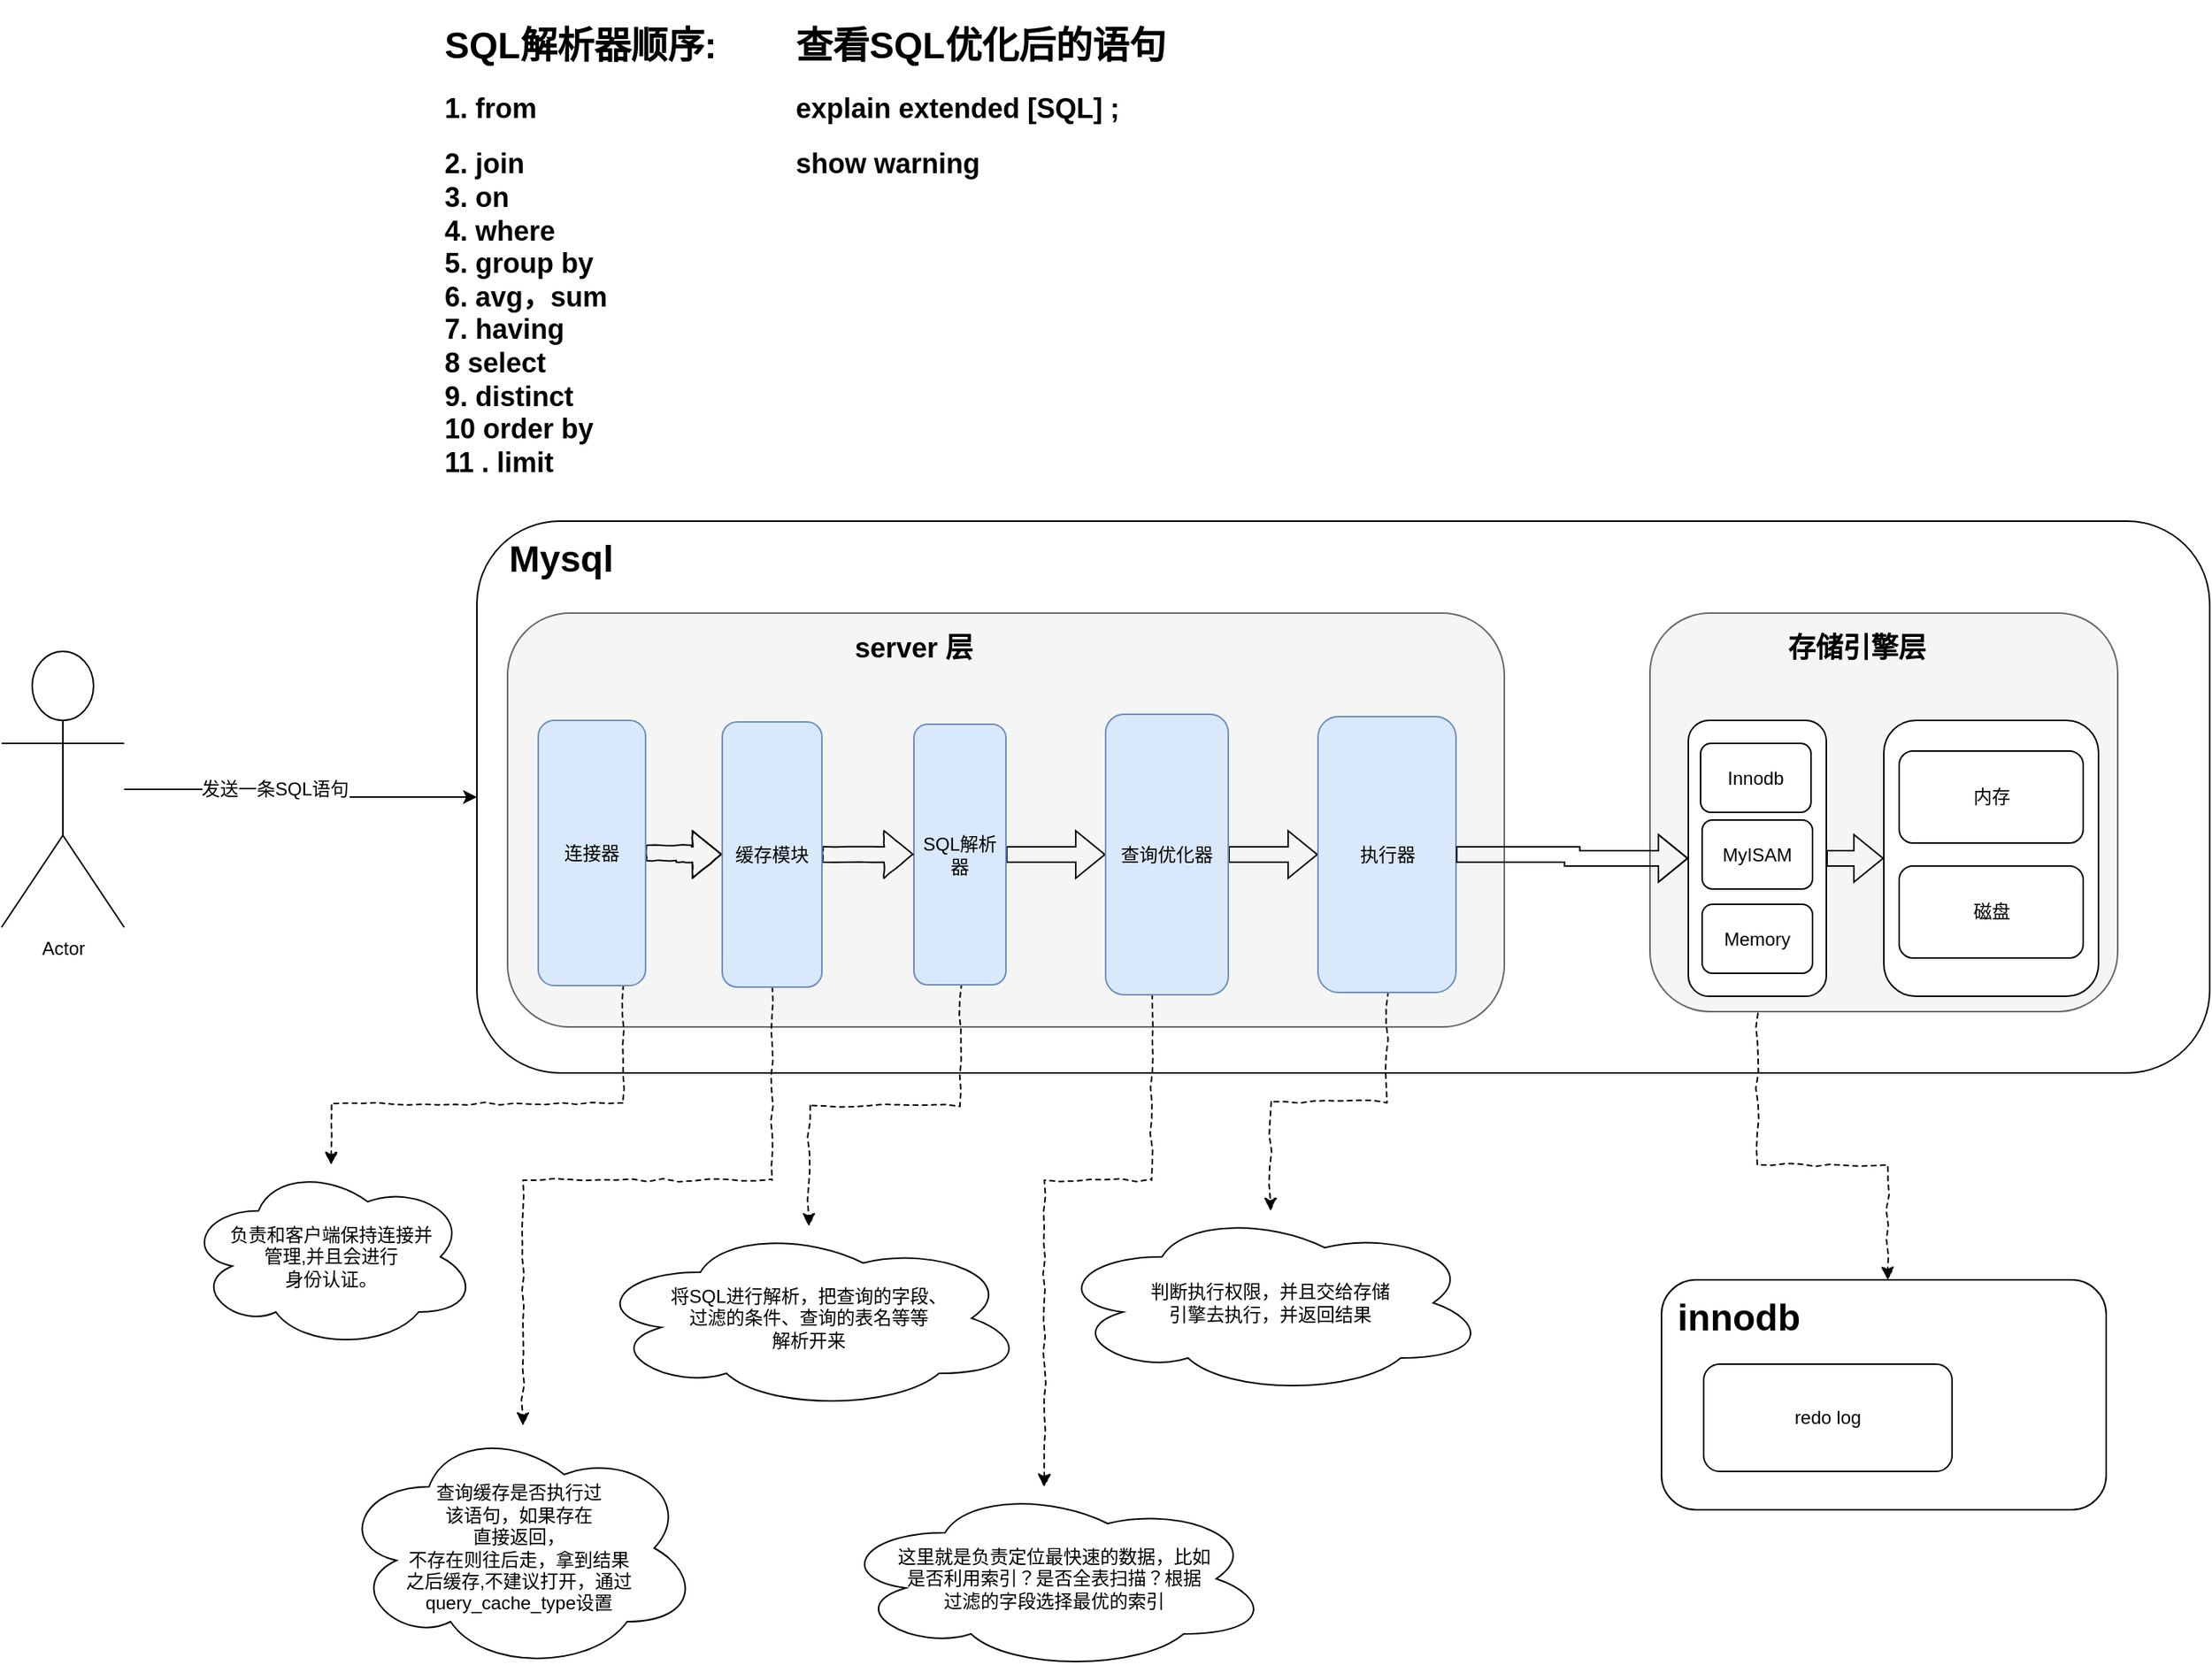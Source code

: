 <mxfile version="12.3.2" type="device" pages="2"><diagram id="VBVn3V6-bvBXkkb7kKp1" name="SQL执行流程"><mxGraphModel dx="4708" dy="5489" grid="1" gridSize="10" guides="1" tooltips="1" connect="1" arrows="1" fold="1" page="1" pageScale="1" pageWidth="3300" pageHeight="4681" math="0" shadow="0"><root><mxCell id="0"/><mxCell id="1" parent="0"/><mxCell id="IjELClFkMA3OW5OQLqNq-2" value="" style="rounded=1;whiteSpace=wrap;html=1;" vertex="1" parent="1"><mxGeometry x="270" y="260" width="1130" height="360" as="geometry"/></mxCell><mxCell id="IjELClFkMA3OW5OQLqNq-41" value="" style="rounded=1;whiteSpace=wrap;html=1;fillColor=#f5f5f5;strokeColor=#666666;fontColor=#333333;" vertex="1" parent="1"><mxGeometry x="290" y="320" width="650" height="270" as="geometry"/></mxCell><mxCell id="IjELClFkMA3OW5OQLqNq-4" style="edgeStyle=orthogonalEdgeStyle;rounded=0;orthogonalLoop=1;jettySize=auto;html=1;entryX=0;entryY=0.5;entryDx=0;entryDy=0;" edge="1" parent="1" source="IjELClFkMA3OW5OQLqNq-1" target="IjELClFkMA3OW5OQLqNq-2"><mxGeometry relative="1" as="geometry"/></mxCell><mxCell id="IjELClFkMA3OW5OQLqNq-5" value="发送一条SQL语句" style="text;html=1;align=center;verticalAlign=middle;resizable=0;points=[];;labelBackgroundColor=#ffffff;" vertex="1" connectable="0" parent="IjELClFkMA3OW5OQLqNq-4"><mxGeometry x="-0.175" y="-5" relative="1" as="geometry"><mxPoint x="1" y="-5" as="offset"/></mxGeometry></mxCell><mxCell id="IjELClFkMA3OW5OQLqNq-1" value="Actor" style="shape=umlActor;verticalLabelPosition=bottom;labelBackgroundColor=#ffffff;verticalAlign=top;html=1;outlineConnect=0;" vertex="1" parent="1"><mxGeometry x="-40" y="345" width="80" height="180" as="geometry"/></mxCell><mxCell id="IjELClFkMA3OW5OQLqNq-3" value="&lt;h1&gt;Mysql&lt;/h1&gt;" style="text;html=1;strokeColor=none;fillColor=none;align=center;verticalAlign=middle;whiteSpace=wrap;rounded=0;" vertex="1" parent="1"><mxGeometry x="285" y="270" width="80" height="30" as="geometry"/></mxCell><mxCell id="IjELClFkMA3OW5OQLqNq-39" style="edgeStyle=orthogonalEdgeStyle;rounded=0;comic=1;orthogonalLoop=1;jettySize=auto;html=1;shadow=0;dashed=1;" edge="1" parent="1" source="IjELClFkMA3OW5OQLqNq-6" target="IjELClFkMA3OW5OQLqNq-40"><mxGeometry relative="1" as="geometry"><mxPoint x="320" y="660" as="targetPoint"/><Array as="points"><mxPoint x="365" y="640"/><mxPoint x="175" y="640"/></Array></mxGeometry></mxCell><mxCell id="IjELClFkMA3OW5OQLqNq-51" value="" style="edgeStyle=orthogonalEdgeStyle;shape=flexArrow;rounded=0;comic=1;orthogonalLoop=1;jettySize=auto;html=1;shadow=0;" edge="1" parent="1" source="IjELClFkMA3OW5OQLqNq-6" target="IjELClFkMA3OW5OQLqNq-49"><mxGeometry relative="1" as="geometry"/></mxCell><mxCell id="IjELClFkMA3OW5OQLqNq-6" value="连接器" style="rounded=1;whiteSpace=wrap;html=1;fillColor=#dae8fc;strokeColor=#6c8ebf;" vertex="1" parent="1"><mxGeometry x="310" y="390" width="70" height="173" as="geometry"/></mxCell><mxCell id="IjELClFkMA3OW5OQLqNq-10" value="" style="edgeStyle=orthogonalEdgeStyle;shape=flexArrow;rounded=0;orthogonalLoop=1;jettySize=auto;html=1;" edge="1" parent="1" source="IjELClFkMA3OW5OQLqNq-7" target="IjELClFkMA3OW5OQLqNq-9"><mxGeometry relative="1" as="geometry"/></mxCell><mxCell id="IjELClFkMA3OW5OQLqNq-25" value="" style="edgeStyle=orthogonalEdgeStyle;rounded=0;orthogonalLoop=1;jettySize=auto;html=1;dashed=1;shadow=0;comic=1;" edge="1" parent="1" source="IjELClFkMA3OW5OQLqNq-7" target="IjELClFkMA3OW5OQLqNq-24"><mxGeometry relative="1" as="geometry"/></mxCell><mxCell id="IjELClFkMA3OW5OQLqNq-7" value="SQL解析器" style="rounded=1;whiteSpace=wrap;html=1;fillColor=#dae8fc;strokeColor=#6c8ebf;" vertex="1" parent="1"><mxGeometry x="555" y="392.5" width="60" height="170" as="geometry"/></mxCell><mxCell id="IjELClFkMA3OW5OQLqNq-12" value="" style="edgeStyle=orthogonalEdgeStyle;shape=flexArrow;rounded=0;orthogonalLoop=1;jettySize=auto;html=1;" edge="1" parent="1" source="IjELClFkMA3OW5OQLqNq-9" target="IjELClFkMA3OW5OQLqNq-11"><mxGeometry relative="1" as="geometry"/></mxCell><mxCell id="IjELClFkMA3OW5OQLqNq-29" style="edgeStyle=orthogonalEdgeStyle;rounded=0;comic=1;orthogonalLoop=1;jettySize=auto;html=1;shadow=0;dashed=1;" edge="1" parent="1" source="IjELClFkMA3OW5OQLqNq-9" target="IjELClFkMA3OW5OQLqNq-26"><mxGeometry relative="1" as="geometry"><Array as="points"><mxPoint x="710" y="690"/><mxPoint x="640" y="690"/></Array></mxGeometry></mxCell><mxCell id="IjELClFkMA3OW5OQLqNq-9" value="查询优化器" style="rounded=1;whiteSpace=wrap;html=1;fillColor=#dae8fc;strokeColor=#6c8ebf;" vertex="1" parent="1"><mxGeometry x="680" y="386" width="80" height="183" as="geometry"/></mxCell><mxCell id="IjELClFkMA3OW5OQLqNq-31" style="edgeStyle=orthogonalEdgeStyle;rounded=0;comic=1;orthogonalLoop=1;jettySize=auto;html=1;shadow=0;dashed=1;" edge="1" parent="1" source="IjELClFkMA3OW5OQLqNq-11" target="IjELClFkMA3OW5OQLqNq-30"><mxGeometry relative="1" as="geometry"/></mxCell><mxCell id="IjELClFkMA3OW5OQLqNq-11" value="执行器" style="rounded=1;whiteSpace=wrap;html=1;fillColor=#dae8fc;strokeColor=#6c8ebf;" vertex="1" parent="1"><mxGeometry x="818.5" y="387.5" width="90" height="180" as="geometry"/></mxCell><mxCell id="IjELClFkMA3OW5OQLqNq-37" style="edgeStyle=orthogonalEdgeStyle;rounded=0;comic=1;orthogonalLoop=1;jettySize=auto;html=1;shadow=0;dashed=1;" edge="1" parent="1" source="IjELClFkMA3OW5OQLqNq-13" target="IjELClFkMA3OW5OQLqNq-32"><mxGeometry relative="1" as="geometry"><Array as="points"><mxPoint x="1105" y="680"/><mxPoint x="1190" y="680"/></Array></mxGeometry></mxCell><mxCell id="IjELClFkMA3OW5OQLqNq-24" value="将SQL进行解析，把查询的字段、&lt;br&gt;过滤的条件、查询的表名等等&lt;br&gt;解析开来" style="ellipse;shape=cloud;whiteSpace=wrap;html=1;" vertex="1" parent="1"><mxGeometry x="345" y="720" width="283" height="120" as="geometry"/></mxCell><mxCell id="IjELClFkMA3OW5OQLqNq-26" value="这里就是负责定位最快速的数据，比如&lt;br&gt;是否利用索引？是否全表扫描？根据&lt;br&gt;过滤的字段选择最优的索引" style="ellipse;shape=cloud;whiteSpace=wrap;html=1;" vertex="1" parent="1"><mxGeometry x="504.5" y="890" width="283" height="120" as="geometry"/></mxCell><mxCell id="IjELClFkMA3OW5OQLqNq-30" value="判断执行权限，并且交给存储&lt;br&gt;引擎去执行，并返回结果" style="ellipse;shape=cloud;whiteSpace=wrap;html=1;" vertex="1" parent="1"><mxGeometry x="646" y="710" width="283" height="120" as="geometry"/></mxCell><mxCell id="IjELClFkMA3OW5OQLqNq-38" value="" style="group" vertex="1" connectable="0" parent="1"><mxGeometry x="1042.5" y="755" width="290" height="150" as="geometry"/></mxCell><mxCell id="IjELClFkMA3OW5OQLqNq-32" value="" style="rounded=1;whiteSpace=wrap;html=1;" vertex="1" parent="IjELClFkMA3OW5OQLqNq-38"><mxGeometry width="290" height="150" as="geometry"/></mxCell><mxCell id="IjELClFkMA3OW5OQLqNq-33" value="&lt;h1&gt;innodb&lt;/h1&gt;" style="text;html=1;strokeColor=none;fillColor=none;align=center;verticalAlign=middle;whiteSpace=wrap;rounded=0;" vertex="1" parent="IjELClFkMA3OW5OQLqNq-38"><mxGeometry y="5" width="100" height="40" as="geometry"/></mxCell><mxCell id="IjELClFkMA3OW5OQLqNq-35" value="redo&amp;nbsp;log" style="rounded=1;whiteSpace=wrap;html=1;" vertex="1" parent="IjELClFkMA3OW5OQLqNq-38"><mxGeometry x="27.5" y="55" width="162" height="70" as="geometry"/></mxCell><mxCell id="IjELClFkMA3OW5OQLqNq-40" value="负责和客户端保持连接并&lt;br&gt;管理,并且会进行&lt;br&gt;身份认证。" style="ellipse;shape=cloud;whiteSpace=wrap;html=1;" vertex="1" parent="1"><mxGeometry x="80" y="680" width="190" height="120" as="geometry"/></mxCell><mxCell id="IjELClFkMA3OW5OQLqNq-42" value="&lt;h2&gt;server&amp;nbsp;层&lt;/h2&gt;" style="text;html=1;strokeColor=none;fillColor=none;align=center;verticalAlign=middle;whiteSpace=wrap;rounded=0;" vertex="1" parent="1"><mxGeometry x="480" y="320" width="150" height="45" as="geometry"/></mxCell><mxCell id="IjELClFkMA3OW5OQLqNq-43" value="" style="rounded=1;whiteSpace=wrap;html=1;fillColor=#f5f5f5;strokeColor=#666666;fontColor=#333333;" vertex="1" parent="1"><mxGeometry x="1035" y="320" width="305" height="260" as="geometry"/></mxCell><mxCell id="IjELClFkMA3OW5OQLqNq-23" value="" style="edgeStyle=none;shape=flexArrow;rounded=0;orthogonalLoop=1;jettySize=auto;html=1;" edge="1" parent="1" source="IjELClFkMA3OW5OQLqNq-13" target="IjELClFkMA3OW5OQLqNq-17"><mxGeometry relative="1" as="geometry"/></mxCell><mxCell id="IjELClFkMA3OW5OQLqNq-13" value="" style="rounded=1;whiteSpace=wrap;html=1;" vertex="1" parent="1"><mxGeometry x="1060" y="390" width="90" height="180" as="geometry"/></mxCell><mxCell id="IjELClFkMA3OW5OQLqNq-18" value="" style="group" vertex="1" connectable="0" parent="1"><mxGeometry x="1197.5" y="400" width="130" height="170" as="geometry"/></mxCell><mxCell id="IjELClFkMA3OW5OQLqNq-17" value="" style="rounded=1;whiteSpace=wrap;html=1;" vertex="1" parent="IjELClFkMA3OW5OQLqNq-18"><mxGeometry x="-10" y="-10" width="140" height="180" as="geometry"/></mxCell><mxCell id="IjELClFkMA3OW5OQLqNq-15" value="内存" style="rounded=1;whiteSpace=wrap;html=1;" vertex="1" parent="IjELClFkMA3OW5OQLqNq-18"><mxGeometry y="10" width="120" height="60" as="geometry"/></mxCell><mxCell id="IjELClFkMA3OW5OQLqNq-16" value="磁盘" style="rounded=1;whiteSpace=wrap;html=1;" vertex="1" parent="IjELClFkMA3OW5OQLqNq-18"><mxGeometry y="85" width="120" height="60" as="geometry"/></mxCell><mxCell id="IjELClFkMA3OW5OQLqNq-44" value="&lt;h2&gt;存储引擎层&lt;/h2&gt;" style="text;html=1;strokeColor=none;fillColor=none;align=center;verticalAlign=middle;whiteSpace=wrap;rounded=0;" vertex="1" parent="1"><mxGeometry x="1095" y="320" width="150" height="45" as="geometry"/></mxCell><mxCell id="IjELClFkMA3OW5OQLqNq-14" value="" style="edgeStyle=orthogonalEdgeStyle;shape=flexArrow;rounded=0;orthogonalLoop=1;jettySize=auto;html=1;" edge="1" parent="1" source="IjELClFkMA3OW5OQLqNq-11" target="IjELClFkMA3OW5OQLqNq-13"><mxGeometry relative="1" as="geometry"/></mxCell><mxCell id="IjELClFkMA3OW5OQLqNq-45" value="Innodb" style="rounded=1;whiteSpace=wrap;html=1;" vertex="1" parent="1"><mxGeometry x="1068" y="405" width="72" height="45" as="geometry"/></mxCell><mxCell id="IjELClFkMA3OW5OQLqNq-47" value="MyISAM" style="rounded=1;whiteSpace=wrap;html=1;" vertex="1" parent="1"><mxGeometry x="1069" y="455" width="72" height="45" as="geometry"/></mxCell><mxCell id="IjELClFkMA3OW5OQLqNq-48" value="Memory" style="rounded=1;whiteSpace=wrap;html=1;" vertex="1" parent="1"><mxGeometry x="1069" y="510" width="72" height="45" as="geometry"/></mxCell><mxCell id="IjELClFkMA3OW5OQLqNq-50" value="" style="edgeStyle=orthogonalEdgeStyle;rounded=0;comic=1;orthogonalLoop=1;jettySize=auto;html=1;shadow=0;shape=flexArrow;" edge="1" parent="1" source="IjELClFkMA3OW5OQLqNq-49" target="IjELClFkMA3OW5OQLqNq-7"><mxGeometry relative="1" as="geometry"/></mxCell><mxCell id="IjELClFkMA3OW5OQLqNq-55" style="edgeStyle=orthogonalEdgeStyle;rounded=0;comic=1;orthogonalLoop=1;jettySize=auto;html=1;shadow=0;dashed=1;" edge="1" parent="1" source="IjELClFkMA3OW5OQLqNq-49" target="IjELClFkMA3OW5OQLqNq-54"><mxGeometry relative="1" as="geometry"><Array as="points"><mxPoint x="463" y="690"/><mxPoint x="300" y="690"/></Array></mxGeometry></mxCell><mxCell id="IjELClFkMA3OW5OQLqNq-49" value="缓存模块" style="rounded=1;whiteSpace=wrap;html=1;fillColor=#dae8fc;strokeColor=#6c8ebf;" vertex="1" parent="1"><mxGeometry x="430" y="391" width="65" height="173" as="geometry"/></mxCell><mxCell id="IjELClFkMA3OW5OQLqNq-54" value="查询缓存是否执行过&lt;br&gt;该语句，如果存在&lt;br&gt;直接返回，&lt;br&gt;不存在则往后走，拿到结果&lt;br&gt;之后缓存,不建议打开，通过query_cache_type设置" style="ellipse;shape=cloud;whiteSpace=wrap;html=1;rounded=1;" vertex="1" parent="1"><mxGeometry x="180" y="850" width="235" height="160" as="geometry"/></mxCell><mxCell id="IjELClFkMA3OW5OQLqNq-56" value="&lt;h1&gt;SQL解析器顺序:&lt;/h1&gt;&lt;h2&gt;&lt;font style=&quot;font-size: 18px&quot;&gt;1.&amp;nbsp;from&lt;br&gt;&lt;/font&gt;&lt;/h2&gt;&lt;h2&gt;&lt;font style=&quot;font-size: 18px&quot;&gt;2.&amp;nbsp;join&lt;br&gt;3.&amp;nbsp;on&lt;br&gt;4.&amp;nbsp;where&lt;br&gt;5.&amp;nbsp;group&amp;nbsp;by&lt;br&gt;6.&amp;nbsp;avg，sum&lt;br&gt;7.&amp;nbsp;having&lt;br&gt;8&amp;nbsp;select&amp;nbsp;&lt;br&gt;9.&amp;nbsp;distinct&lt;br&gt;10&amp;nbsp;order&amp;nbsp;by&lt;br&gt;11 .&amp;nbsp;limit&lt;/font&gt;&lt;/h2&gt;" style="text;html=1;strokeColor=none;fillColor=none;spacing=5;spacingTop=-20;whiteSpace=wrap;overflow=hidden;rounded=0;" vertex="1" parent="1"><mxGeometry x="244" y="-70" width="207" height="360" as="geometry"/></mxCell><mxCell id="IjELClFkMA3OW5OQLqNq-57" value="&lt;h1&gt;查看SQL优化后的语句&lt;/h1&gt;&lt;h2&gt;explain&amp;nbsp;extended [SQL] ;&lt;/h2&gt;&lt;div&gt;&lt;b&gt;&lt;font style=&quot;font-size: 18px&quot;&gt;show&amp;nbsp;warning&lt;/font&gt;&lt;/b&gt;&lt;/div&gt;" style="text;html=1;strokeColor=none;fillColor=none;spacing=5;spacingTop=-20;whiteSpace=wrap;overflow=hidden;rounded=0;" vertex="1" parent="1"><mxGeometry x="473" y="-70" width="287" height="350" as="geometry"/></mxCell></root></mxGraphModel></diagram><diagram id="aGEWVSBYHs8DpMJ7NtYj" name="事务执行流程"><mxGraphModel dx="4708" dy="808" grid="1" gridSize="10" guides="1" tooltips="1" connect="1" arrows="1" fold="1" page="1" pageScale="1" pageWidth="3300" pageHeight="4681" math="0" shadow="0"><root><mxCell id="epm-eUYNd9Xdc6LnHkF6-0"/><mxCell id="epm-eUYNd9Xdc6LnHkF6-1" parent="epm-eUYNd9Xdc6LnHkF6-0"/><mxCell id="epm-eUYNd9Xdc6LnHkF6-54" value="" style="rounded=1;whiteSpace=wrap;html=1;fillColor=#dae8fc;strokeColor=#6c8ebf;" vertex="1" parent="epm-eUYNd9Xdc6LnHkF6-1"><mxGeometry x="350" y="410" width="360" height="730" as="geometry"/></mxCell><mxCell id="epm-eUYNd9Xdc6LnHkF6-2" value="Actor" style="shape=umlActor;verticalLabelPosition=bottom;labelBackgroundColor=#ffffff;verticalAlign=top;html=1;outlineConnect=0;rounded=1;" vertex="1" parent="epm-eUYNd9Xdc6LnHkF6-1"><mxGeometry x="60" y="270" width="80" height="100" as="geometry"/></mxCell><mxCell id="Rtc_treFVapKs2mAyu2B-0" value="" style="edgeStyle=orthogonalEdgeStyle;rounded=0;comic=0;orthogonalLoop=1;jettySize=auto;html=1;shadow=0;" edge="1" parent="epm-eUYNd9Xdc6LnHkF6-1" source="epm-eUYNd9Xdc6LnHkF6-3" target="epm-eUYNd9Xdc6LnHkF6-4"><mxGeometry relative="1" as="geometry"/></mxCell><mxCell id="epm-eUYNd9Xdc6LnHkF6-3" value="开启事务" style="rounded=1;whiteSpace=wrap;html=1;" vertex="1" parent="epm-eUYNd9Xdc6LnHkF6-1"><mxGeometry x="385" y="500" width="250" height="60" as="geometry"/></mxCell><mxCell id="epm-eUYNd9Xdc6LnHkF6-18" value="" style="edgeStyle=orthogonalEdgeStyle;rounded=0;comic=0;orthogonalLoop=1;jettySize=auto;html=1;shadow=0;" edge="1" parent="epm-eUYNd9Xdc6LnHkF6-1" source="epm-eUYNd9Xdc6LnHkF6-4" target="epm-eUYNd9Xdc6LnHkF6-17"><mxGeometry relative="1" as="geometry"><Array as="points"><mxPoint x="510" y="680"/><mxPoint x="510" y="680"/></Array></mxGeometry></mxCell><mxCell id="epm-eUYNd9Xdc6LnHkF6-4" value="&amp;nbsp;定位数据" style="rounded=1;whiteSpace=wrap;html=1;" vertex="1" parent="epm-eUYNd9Xdc6LnHkF6-1"><mxGeometry x="385" y="590" width="250" height="60" as="geometry"/></mxCell><mxCell id="epm-eUYNd9Xdc6LnHkF6-20" value="" style="edgeStyle=orthogonalEdgeStyle;rounded=0;comic=0;orthogonalLoop=1;jettySize=auto;html=1;shadow=0;" edge="1" parent="epm-eUYNd9Xdc6LnHkF6-1" source="epm-eUYNd9Xdc6LnHkF6-17" target="epm-eUYNd9Xdc6LnHkF6-19"><mxGeometry relative="1" as="geometry"><Array as="points"><mxPoint x="510" y="750"/><mxPoint x="510" y="750"/></Array></mxGeometry></mxCell><mxCell id="epm-eUYNd9Xdc6LnHkF6-17" value="加载到内存中" style="rounded=1;whiteSpace=wrap;html=1;" vertex="1" parent="epm-eUYNd9Xdc6LnHkF6-1"><mxGeometry x="380" y="680" width="250" height="60" as="geometry"/></mxCell><mxCell id="epm-eUYNd9Xdc6LnHkF6-19" value="修改内存中的数据" style="rounded=1;whiteSpace=wrap;html=1;" vertex="1" parent="epm-eUYNd9Xdc6LnHkF6-1"><mxGeometry x="385" y="770" width="250" height="60" as="geometry"/></mxCell><mxCell id="Rtc_treFVapKs2mAyu2B-14" style="edgeStyle=orthogonalEdgeStyle;rounded=0;comic=0;orthogonalLoop=1;jettySize=auto;html=1;entryX=0.875;entryY=0.5;entryDx=0;entryDy=0;entryPerimeter=0;shadow=0;dashed=1;dashPattern=1 4;" edge="1" parent="epm-eUYNd9Xdc6LnHkF6-1" source="epm-eUYNd9Xdc6LnHkF6-25" target="Rtc_treFVapKs2mAyu2B-9"><mxGeometry relative="1" as="geometry"/></mxCell><mxCell id="epm-eUYNd9Xdc6LnHkF6-25" value="更新&lt;b&gt;binlog并写入xid,&lt;/b&gt;写入磁盘" style="rhombus;whiteSpace=wrap;html=1;fontFamily=Helvetica;fontSize=12;fontColor=#000000;align=center;strokeColor=#0e8088;fillColor=#b0e3e6;" vertex="1" parent="epm-eUYNd9Xdc6LnHkF6-1"><mxGeometry x="380" y="910" width="250" height="60" as="geometry"/></mxCell><mxCell id="epm-eUYNd9Xdc6LnHkF6-39" value="commit阶段" style="swimlane;fontFamily=Helvetica;fontSize=12;fontColor=#333333;align=center;strokeColor=#666666;fillColor=#f5f5f5;html=1;" vertex="1" parent="epm-eUYNd9Xdc6LnHkF6-1"><mxGeometry x="1240" y="1020" width="240" height="70" as="geometry"/></mxCell><mxCell id="epm-eUYNd9Xdc6LnHkF6-46" value="&lt;b&gt;将事务设置成TRX_NOT_STARTED状态&lt;/b&gt;" style="text;html=1;align=center;verticalAlign=middle;resizable=0;points=[];;autosize=1;" vertex="1" parent="epm-eUYNd9Xdc6LnHkF6-39"><mxGeometry y="30" width="230" height="20" as="geometry"/></mxCell><mxCell id="epm-eUYNd9Xdc6LnHkF6-6" value="&lt;h1&gt;UPDATE `user_info` SET name = 'zhangsan' WHERE id = 1;&lt;br&gt;&lt;/h1&gt;" style="text;html=1;strokeColor=none;fillColor=none;spacing=5;spacingTop=-20;whiteSpace=wrap;overflow=hidden;rounded=0;" vertex="1" parent="epm-eUYNd9Xdc6LnHkF6-1"><mxGeometry x="380" y="100" width="730" height="40" as="geometry"/></mxCell><mxCell id="epm-eUYNd9Xdc6LnHkF6-30" value="&lt;h1&gt;两阶段提交&lt;/h1&gt;&lt;div&gt;&lt;b&gt;Prepare &lt;/b&gt;:&amp;nbsp; 这个阶段表示已经将事务写入redo&amp;nbsp;log&amp;nbsp;中。&lt;/div&gt;&lt;div&gt;&lt;b&gt;commit&lt;/b&gt;:&amp;nbsp;这个阶段表示已经将事务写入binlog中。&lt;/div&gt;" style="text;html=1;strokeColor=none;fillColor=none;spacing=5;spacingTop=-20;whiteSpace=wrap;overflow=hidden;rounded=0;dashed=1;dashPattern=1 2;" vertex="1" parent="epm-eUYNd9Xdc6LnHkF6-1"><mxGeometry x="1265" y="715" width="190" height="120" as="geometry"/></mxCell><mxCell id="epm-eUYNd9Xdc6LnHkF6-41" value="prepare阶段" style="swimlane;fontStyle=0;childLayout=stackLayout;horizontal=1;startSize=26;fillColor=none;horizontalStack=0;resizeParent=1;resizeParentMax=0;resizeLast=0;collapsible=1;marginBottom=0;rounded=1;" vertex="1" parent="epm-eUYNd9Xdc6LnHkF6-1"><mxGeometry x="1290" y="845" width="140" height="70" as="geometry"/></mxCell><mxCell id="epm-eUYNd9Xdc6LnHkF6-42" value="将事务的状态设置成&#10;TRX_PREPARED" style="text;strokeColor=none;fillColor=none;align=left;verticalAlign=top;spacingLeft=4;spacingRight=4;overflow=hidden;rotatable=0;points=[[0,0.5],[1,0.5]];portConstraint=eastwest;fontStyle=1" vertex="1" parent="epm-eUYNd9Xdc6LnHkF6-41"><mxGeometry y="26" width="140" height="44" as="geometry"/></mxCell><mxCell id="epm-eUYNd9Xdc6LnHkF6-55" value="&lt;h2&gt;server层&lt;/h2&gt;" style="text;html=1;strokeColor=none;fillColor=none;align=center;verticalAlign=middle;whiteSpace=wrap;rounded=0;" vertex="1" parent="epm-eUYNd9Xdc6LnHkF6-1"><mxGeometry x="440" y="430" width="120" height="40" as="geometry"/></mxCell><mxCell id="Rtc_treFVapKs2mAyu2B-4" value="" style="group" vertex="1" connectable="0" parent="epm-eUYNd9Xdc6LnHkF6-1"><mxGeometry x="810" y="605" width="330" height="540" as="geometry"/></mxCell><mxCell id="Rtc_treFVapKs2mAyu2B-1" value="" style="group" vertex="1" connectable="0" parent="Rtc_treFVapKs2mAyu2B-4"><mxGeometry width="330" height="540" as="geometry"/></mxCell><mxCell id="epm-eUYNd9Xdc6LnHkF6-52" value="" style="rounded=1;whiteSpace=wrap;html=1;fillColor=#d5e8d4;strokeColor=#82b366;" vertex="1" parent="Rtc_treFVapKs2mAyu2B-1"><mxGeometry width="330" height="540" as="geometry"/></mxCell><mxCell id="epm-eUYNd9Xdc6LnHkF6-21" value="同步到存储引擎" style="rounded=1;whiteSpace=wrap;html=1;" vertex="1" parent="Rtc_treFVapKs2mAyu2B-1"><mxGeometry x="40" y="135" width="250" height="60" as="geometry"/></mxCell><mxCell id="epm-eUYNd9Xdc6LnHkF6-23" value="执行SQL，生成xid信息，并且写入redo和unredo日志。" style="rounded=1;whiteSpace=wrap;html=1;" vertex="1" parent="Rtc_treFVapKs2mAyu2B-1"><mxGeometry x="40" y="240" width="250" height="60" as="geometry"/></mxCell><mxCell id="epm-eUYNd9Xdc6LnHkF6-24" value="" style="edgeStyle=orthogonalEdgeStyle;rounded=0;comic=1;orthogonalLoop=1;jettySize=auto;html=1;shadow=0;" edge="1" parent="Rtc_treFVapKs2mAyu2B-1" source="epm-eUYNd9Xdc6LnHkF6-21" target="epm-eUYNd9Xdc6LnHkF6-23"><mxGeometry relative="1" as="geometry"/></mxCell><mxCell id="epm-eUYNd9Xdc6LnHkF6-27" value="将事务状态设置成TRX_NOT_STARTED状态" style="rounded=1;whiteSpace=wrap;html=1;" vertex="1" parent="Rtc_treFVapKs2mAyu2B-1"><mxGeometry x="30" y="445" width="140" height="60" as="geometry"/></mxCell><mxCell id="epm-eUYNd9Xdc6LnHkF6-53" value="&lt;h2&gt;&lt;b&gt;innodb&amp;nbsp;存储引擎层&lt;/b&gt;&lt;/h2&gt;" style="text;html=1;strokeColor=none;fillColor=none;align=center;verticalAlign=middle;whiteSpace=wrap;rounded=0;" vertex="1" parent="Rtc_treFVapKs2mAyu2B-1"><mxGeometry x="55" y="20" width="220" height="30" as="geometry"/></mxCell><mxCell id="Rtc_treFVapKs2mAyu2B-18" value="" style="edgeStyle=orthogonalEdgeStyle;rounded=0;comic=0;orthogonalLoop=1;jettySize=auto;html=1;shadow=0;dashed=1;dashPattern=1 4;" edge="1" parent="Rtc_treFVapKs2mAyu2B-1" source="Rtc_treFVapKs2mAyu2B-16" target="epm-eUYNd9Xdc6LnHkF6-27"><mxGeometry relative="1" as="geometry"/></mxCell><mxCell id="Rtc_treFVapKs2mAyu2B-16" value="redo&amp;nbsp;日志" style="rounded=1;whiteSpace=wrap;html=1;" vertex="1" parent="Rtc_treFVapKs2mAyu2B-1"><mxGeometry x="40" y="340" width="120" height="60" as="geometry"/></mxCell><mxCell id="Rtc_treFVapKs2mAyu2B-17" value="unredo&amp;nbsp;日志" style="rounded=1;whiteSpace=wrap;html=1;" vertex="1" parent="Rtc_treFVapKs2mAyu2B-1"><mxGeometry x="180" y="340" width="120" height="60" as="geometry"/></mxCell><mxCell id="epm-eUYNd9Xdc6LnHkF6-33" style="rounded=0;comic=0;orthogonalLoop=1;jettySize=auto;html=1;shadow=0;edgeStyle=orthogonalEdgeStyle;" edge="1" parent="epm-eUYNd9Xdc6LnHkF6-1" source="epm-eUYNd9Xdc6LnHkF6-23" target="epm-eUYNd9Xdc6LnHkF6-25"><mxGeometry relative="1" as="geometry"/></mxCell><mxCell id="Rtc_treFVapKs2mAyu2B-8" value="prepare完成" style="text;html=1;align=center;verticalAlign=middle;resizable=0;points=[];;labelBackgroundColor=#ffffff;" vertex="1" connectable="0" parent="epm-eUYNd9Xdc6LnHkF6-33"><mxGeometry x="-0.424" y="-1" relative="1" as="geometry"><mxPoint x="18" y="1" as="offset"/></mxGeometry></mxCell><mxCell id="epm-eUYNd9Xdc6LnHkF6-28" value="" style="edgeStyle=orthogonalEdgeStyle;rounded=0;comic=0;orthogonalLoop=1;jettySize=auto;html=1;shadow=0;exitX=0.5;exitY=1;exitDx=0;exitDy=0;" edge="1" parent="epm-eUYNd9Xdc6LnHkF6-1" source="epm-eUYNd9Xdc6LnHkF6-25" target="epm-eUYNd9Xdc6LnHkF6-27"><mxGeometry relative="1" as="geometry"><mxPoint x="630" y="1070" as="sourcePoint"/><Array as="points"><mxPoint x="500" y="970"/><mxPoint x="500" y="1080"/></Array></mxGeometry></mxCell><mxCell id="Rtc_treFVapKs2mAyu2B-6" value="触发commit" style="text;html=1;align=center;verticalAlign=middle;resizable=0;points=[];;labelBackgroundColor=#ffffff;" vertex="1" connectable="0" parent="epm-eUYNd9Xdc6LnHkF6-28"><mxGeometry x="0.108" y="-1" relative="1" as="geometry"><mxPoint x="2" y="-1" as="offset"/></mxGeometry></mxCell><mxCell id="Rtc_treFVapKs2mAyu2B-3" style="edgeStyle=none;rounded=0;comic=0;orthogonalLoop=1;jettySize=auto;html=1;shadow=0;entryX=-0.007;entryY=0.227;entryDx=0;entryDy=0;entryPerimeter=0;dashed=1;dashPattern=1 4;" edge="1" parent="epm-eUYNd9Xdc6LnHkF6-1" source="epm-eUYNd9Xdc6LnHkF6-23" target="epm-eUYNd9Xdc6LnHkF6-42"><mxGeometry relative="1" as="geometry"/></mxCell><mxCell id="epm-eUYNd9Xdc6LnHkF6-40" value="" style="rounded=0;comic=0;orthogonalLoop=1;jettySize=auto;html=1;shadow=0;dashed=1;dashPattern=1 4;entryX=0.5;entryY=1;entryDx=0;entryDy=0;edgeStyle=orthogonalEdgeStyle;" edge="1" parent="epm-eUYNd9Xdc6LnHkF6-1" source="epm-eUYNd9Xdc6LnHkF6-27" target="epm-eUYNd9Xdc6LnHkF6-39"><mxGeometry relative="1" as="geometry"/></mxCell><mxCell id="Rtc_treFVapKs2mAyu2B-5" style="edgeStyle=orthogonalEdgeStyle;rounded=0;comic=0;orthogonalLoop=1;jettySize=auto;html=1;entryX=0;entryY=0.5;entryDx=0;entryDy=0;shadow=0;" edge="1" parent="epm-eUYNd9Xdc6LnHkF6-1" source="epm-eUYNd9Xdc6LnHkF6-19" target="epm-eUYNd9Xdc6LnHkF6-21"><mxGeometry relative="1" as="geometry"/></mxCell><mxCell id="Rtc_treFVapKs2mAyu2B-7" value="prepare" style="text;html=1;align=center;verticalAlign=middle;resizable=0;points=[];;labelBackgroundColor=#ffffff;" vertex="1" connectable="0" parent="Rtc_treFVapKs2mAyu2B-5"><mxGeometry x="0.25" y="-2" relative="1" as="geometry"><mxPoint x="-10" y="8" as="offset"/></mxGeometry></mxCell><mxCell id="Rtc_treFVapKs2mAyu2B-9" value="如果断电，往上的步骤全部回滚，&lt;br&gt;往下的步骤全部提交" style="ellipse;shape=cloud;whiteSpace=wrap;html=1;rounded=1;" vertex="1" parent="epm-eUYNd9Xdc6LnHkF6-1"><mxGeometry x="-30" y="870" width="280" height="140" as="geometry"/></mxCell><mxCell id="Rtc_treFVapKs2mAyu2B-11" value="&lt;h1&gt;innodb_flush_log_at_trx_commit&lt;/h1&gt;&lt;p&gt;0： log buffer每秒一次地写入log file中，且进行flush操作。InnoDB日志刷新频率由控制 innodb_flush_log_at_timeout，它允许你将日志刷新频率设置为N秒（其中N是1 … 2700，默认值为1）。&lt;/p&gt;&lt;p&gt;1：每次事务提交时都会把log buffer的数据写入log file，并进行flush操作。&lt;/p&gt;&lt;p&gt;2：每次事务提交时MySQL都会把log buffer的数据写入log file，不进行flush操作。&lt;/p&gt;&lt;h2&gt;&lt;b&gt;sync_binlog :&lt;/b&gt;&lt;/h2&gt;&lt;div&gt;&lt;div&gt;&lt;b&gt;0：刷新binlog_cache中的信息到磁盘由os决定。&lt;/b&gt;&lt;/div&gt;&lt;div&gt;&lt;b&gt;N：每N次事务提交刷新binlog_cache中的信息到磁盘。&lt;/b&gt;&lt;/div&gt;&lt;/div&gt;" style="text;html=1;strokeColor=none;fillColor=none;spacing=5;spacingTop=-20;whiteSpace=wrap;overflow=hidden;rounded=0;" vertex="1" parent="epm-eUYNd9Xdc6LnHkF6-1"><mxGeometry x="1190" y="470" width="460" height="270" as="geometry"/></mxCell><mxCell id="Rtc_treFVapKs2mAyu2B-35" value="" style="group" vertex="1" connectable="0" parent="epm-eUYNd9Xdc6LnHkF6-1"><mxGeometry x="1115" y="89" width="630" height="321" as="geometry"/></mxCell><mxCell id="Rtc_treFVapKs2mAyu2B-24" value="ACID介绍" style="swimlane;html=1;childLayout=stackLayout;resizeParent=1;resizeParentMax=0;startSize=20;rounded=1;" vertex="1" parent="Rtc_treFVapKs2mAyu2B-35"><mxGeometry width="631" height="321" as="geometry"/></mxCell><mxCell id="Rtc_treFVapKs2mAyu2B-25" value="原子性" style="swimlane;html=1;startSize=20;" vertex="1" parent="Rtc_treFVapKs2mAyu2B-24"><mxGeometry y="20" width="121" height="301" as="geometry"/></mxCell><mxCell id="Rtc_treFVapKs2mAyu2B-31" value="原子性是指一个事务是一个不可分割的工作单位，其中的操作要么都做，要么都不做；如果事务中一个sql语句执行失败，则已执行的语句也必须回滚，数据库退回到事务前的状态。&lt;br&gt;&lt;br&gt;&lt;b&gt;undo&amp;nbsp;log实现&lt;/b&gt;" style="text;html=1;strokeColor=none;fillColor=none;align=center;verticalAlign=middle;whiteSpace=wrap;rounded=0;" vertex="1" parent="Rtc_treFVapKs2mAyu2B-25"><mxGeometry x="1" y="53.5" width="120" height="215" as="geometry"/></mxCell><mxCell id="Rtc_treFVapKs2mAyu2B-26" value="一致性" style="swimlane;html=1;startSize=20;" vertex="1" parent="Rtc_treFVapKs2mAyu2B-24"><mxGeometry x="121" y="20" width="121" height="301" as="geometry"/></mxCell><mxCell id="Rtc_treFVapKs2mAyu2B-32" value="持久性是指事务一旦提交，它对数据库的改变就应该是永久性的。接下来的其他操作或故障不应该对其有任何影响。&lt;br&gt;&lt;br&gt;&lt;b&gt;redo&amp;nbsp;log&amp;nbsp;实现&lt;/b&gt;" style="text;html=1;strokeColor=none;fillColor=none;align=center;verticalAlign=middle;whiteSpace=wrap;rounded=0;" vertex="1" parent="Rtc_treFVapKs2mAyu2B-26"><mxGeometry x="7" y="10" width="114" height="260" as="geometry"/></mxCell><mxCell id="Rtc_treFVapKs2mAyu2B-27" value="隔离性" style="swimlane;html=1;startSize=20;" vertex="1" parent="Rtc_treFVapKs2mAyu2B-24"><mxGeometry x="242" y="20" width="150" height="301" as="geometry"/></mxCell><mxCell id="Rtc_treFVapKs2mAyu2B-33" value="与原子性、持久性侧重于研究事务本身不同，隔离性研究的是不同事务之间的相互影响。隔离性是指，事务内部的操作与其他事务是隔离的，并发执行的各个事务之间不能互相干扰。严格的隔离性，对应了事务隔离级别中的Serializable (可串行化)，但实际应用中出于性能方面的考虑很少会使用可串行化。" style="text;html=1;strokeColor=none;fillColor=none;align=center;verticalAlign=middle;whiteSpace=wrap;rounded=0;" vertex="1" parent="Rtc_treFVapKs2mAyu2B-27"><mxGeometry x="7" y="27" width="133" height="243" as="geometry"/></mxCell><mxCell id="Rtc_treFVapKs2mAyu2B-29" value="持久性" style="swimlane;html=1;startSize=20;" vertex="1" parent="Rtc_treFVapKs2mAyu2B-24"><mxGeometry x="392" y="20" width="239" height="301" as="geometry"/></mxCell><mxCell id="Rtc_treFVapKs2mAyu2B-34" value="一致性是指事务执行结束后，数据库的完整性约束没有被破坏，事务执行的前后都是合法的数据状态。数据库的完整性约束包括但不限于：实体完整性（如行的主键存在且唯一）、列完整性（如字段的类型、大小、长度要符合要求）、外键约束、用户自定义完整性（如转账前后，两个账户余额的和应该不变）。" style="text;html=1;strokeColor=none;fillColor=none;align=center;verticalAlign=middle;whiteSpace=wrap;rounded=0;" vertex="1" parent="Rtc_treFVapKs2mAyu2B-29"><mxGeometry x="39" y="27" width="181" height="250" as="geometry"/></mxCell><mxCell id="Rtc_treFVapKs2mAyu2B-36" value="参考文章:&lt;br&gt;&lt;a href=&quot;https://www.cnblogs.com/kismetv/p/10331633.html&quot;&gt;https://www.cnblogs.com/kismetv/p/10331633.html&lt;/a&gt;&amp;nbsp;-&amp;nbsp;MySQL 中Redo与Binlog顺序一致性问题&lt;br&gt;&lt;a href=&quot;https://blog.csdn.net/sayoko06/article/details/89703637&quot;&gt;https://blog.csdn.net/sayoko06/article/details/89703637&lt;/a&gt;&amp;nbsp;-&amp;nbsp;一条sql更新语句的执行流程，以及redolog和binlog&lt;br&gt;&lt;a href=&quot;https://www.cnblogs.com/kismetv/p/10331633.html&quot;&gt;https://www.cnblogs.com/kismetv/p/10331633.html&lt;/a&gt;&amp;nbsp;-&amp;nbsp;深入学习MySQL事务：ACID特性的实现原理" style="rounded=1;whiteSpace=wrap;html=1;align=left;" vertex="1" parent="epm-eUYNd9Xdc6LnHkF6-1"><mxGeometry x="470" y="190" width="625" height="142" as="geometry"/></mxCell></root></mxGraphModel></diagram></mxfile>